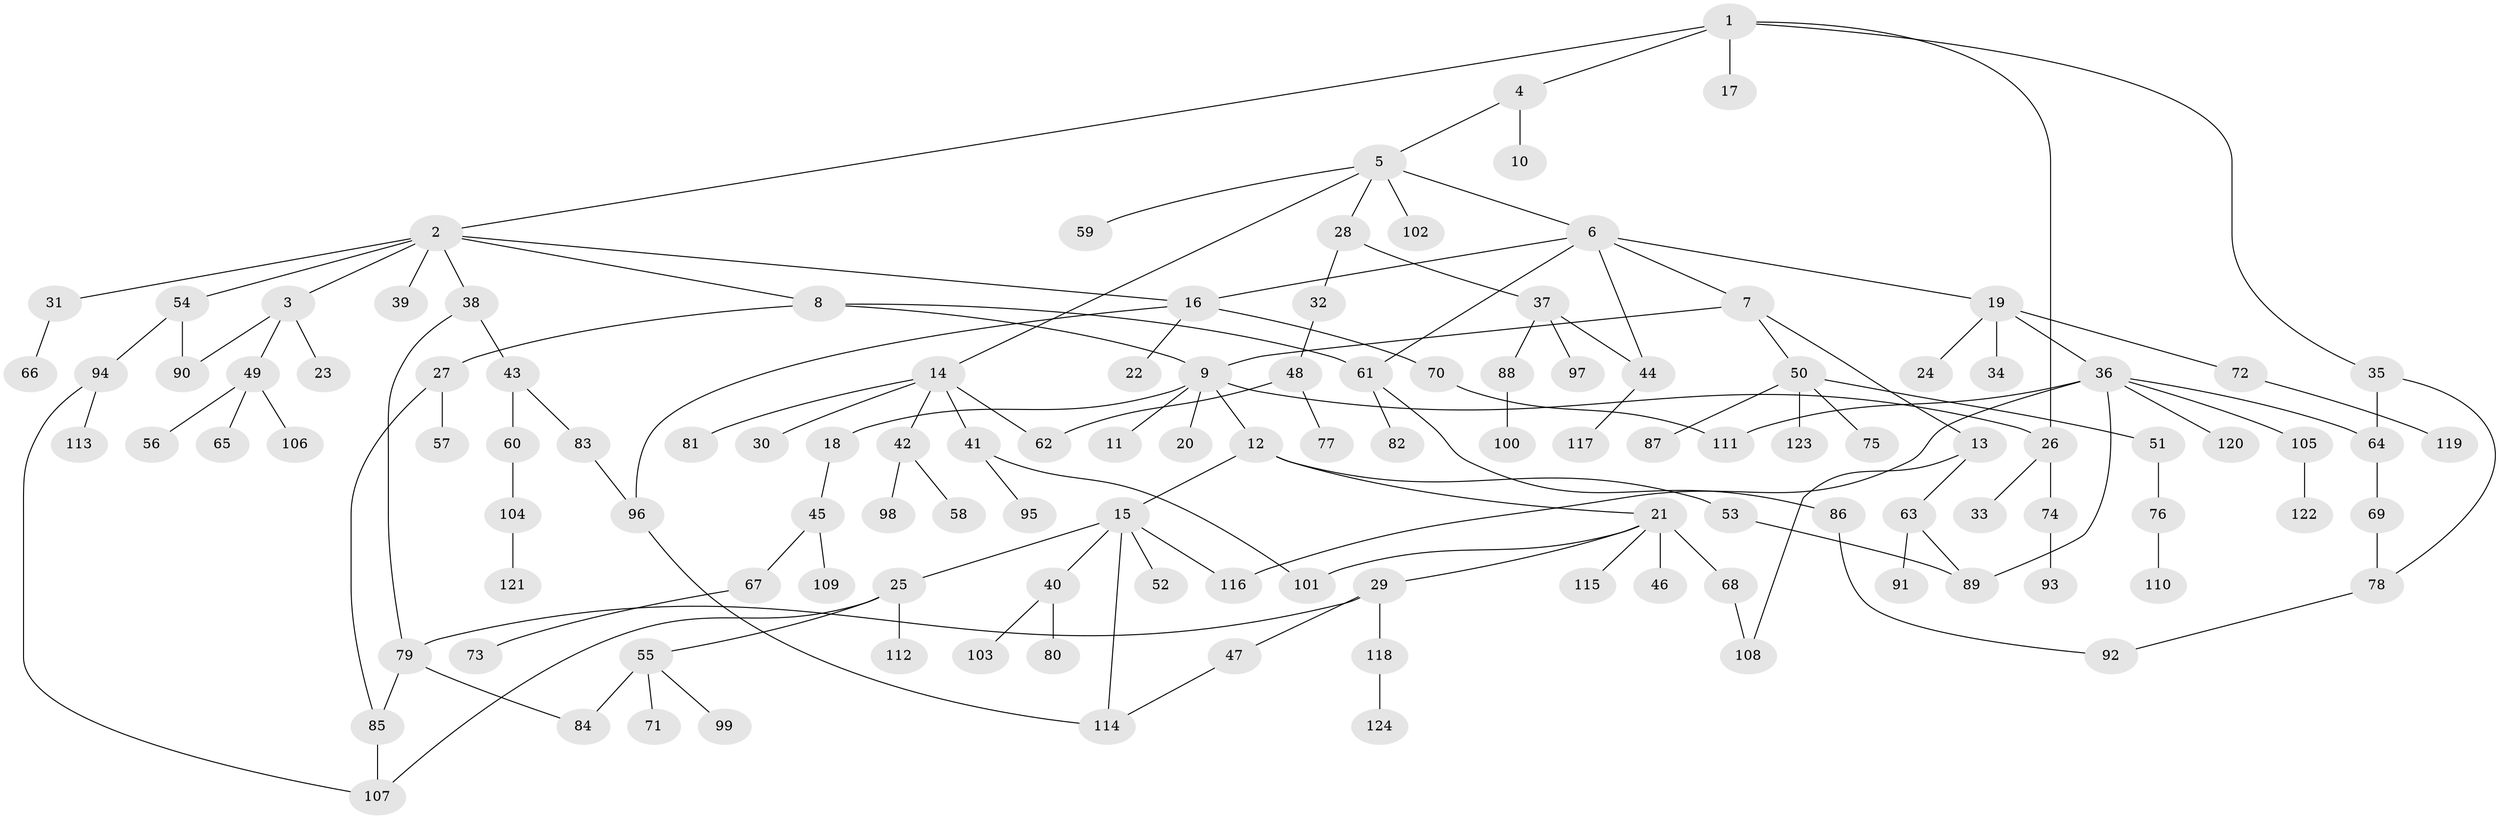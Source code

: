 // Generated by graph-tools (version 1.1) at 2025/49/03/09/25 03:49:23]
// undirected, 124 vertices, 147 edges
graph export_dot {
graph [start="1"]
  node [color=gray90,style=filled];
  1;
  2;
  3;
  4;
  5;
  6;
  7;
  8;
  9;
  10;
  11;
  12;
  13;
  14;
  15;
  16;
  17;
  18;
  19;
  20;
  21;
  22;
  23;
  24;
  25;
  26;
  27;
  28;
  29;
  30;
  31;
  32;
  33;
  34;
  35;
  36;
  37;
  38;
  39;
  40;
  41;
  42;
  43;
  44;
  45;
  46;
  47;
  48;
  49;
  50;
  51;
  52;
  53;
  54;
  55;
  56;
  57;
  58;
  59;
  60;
  61;
  62;
  63;
  64;
  65;
  66;
  67;
  68;
  69;
  70;
  71;
  72;
  73;
  74;
  75;
  76;
  77;
  78;
  79;
  80;
  81;
  82;
  83;
  84;
  85;
  86;
  87;
  88;
  89;
  90;
  91;
  92;
  93;
  94;
  95;
  96;
  97;
  98;
  99;
  100;
  101;
  102;
  103;
  104;
  105;
  106;
  107;
  108;
  109;
  110;
  111;
  112;
  113;
  114;
  115;
  116;
  117;
  118;
  119;
  120;
  121;
  122;
  123;
  124;
  1 -- 2;
  1 -- 4;
  1 -- 17;
  1 -- 26;
  1 -- 35;
  2 -- 3;
  2 -- 8;
  2 -- 16;
  2 -- 31;
  2 -- 38;
  2 -- 39;
  2 -- 54;
  3 -- 23;
  3 -- 49;
  3 -- 90;
  4 -- 5;
  4 -- 10;
  5 -- 6;
  5 -- 14;
  5 -- 28;
  5 -- 59;
  5 -- 102;
  6 -- 7;
  6 -- 19;
  6 -- 61;
  6 -- 44;
  6 -- 16;
  7 -- 9;
  7 -- 13;
  7 -- 50;
  8 -- 27;
  8 -- 9;
  8 -- 61;
  9 -- 11;
  9 -- 12;
  9 -- 18;
  9 -- 20;
  9 -- 26;
  12 -- 15;
  12 -- 21;
  12 -- 53;
  13 -- 63;
  13 -- 108;
  14 -- 30;
  14 -- 41;
  14 -- 42;
  14 -- 81;
  14 -- 62;
  15 -- 25;
  15 -- 40;
  15 -- 52;
  15 -- 114;
  15 -- 116;
  16 -- 22;
  16 -- 70;
  16 -- 96;
  18 -- 45;
  19 -- 24;
  19 -- 34;
  19 -- 36;
  19 -- 72;
  21 -- 29;
  21 -- 46;
  21 -- 68;
  21 -- 101;
  21 -- 115;
  25 -- 55;
  25 -- 107;
  25 -- 112;
  26 -- 33;
  26 -- 74;
  27 -- 57;
  27 -- 85;
  28 -- 32;
  28 -- 37;
  29 -- 47;
  29 -- 118;
  29 -- 79;
  31 -- 66;
  32 -- 48;
  35 -- 64;
  35 -- 78;
  36 -- 89;
  36 -- 105;
  36 -- 116;
  36 -- 120;
  36 -- 64;
  36 -- 111;
  37 -- 44;
  37 -- 88;
  37 -- 97;
  38 -- 43;
  38 -- 79;
  40 -- 80;
  40 -- 103;
  41 -- 95;
  41 -- 101;
  42 -- 58;
  42 -- 98;
  43 -- 60;
  43 -- 83;
  44 -- 117;
  45 -- 67;
  45 -- 109;
  47 -- 114;
  48 -- 62;
  48 -- 77;
  49 -- 56;
  49 -- 65;
  49 -- 106;
  50 -- 51;
  50 -- 75;
  50 -- 87;
  50 -- 123;
  51 -- 76;
  53 -- 89;
  54 -- 94;
  54 -- 90;
  55 -- 71;
  55 -- 99;
  55 -- 84;
  60 -- 104;
  61 -- 82;
  61 -- 86;
  63 -- 91;
  63 -- 89;
  64 -- 69;
  67 -- 73;
  68 -- 108;
  69 -- 78;
  70 -- 111;
  72 -- 119;
  74 -- 93;
  76 -- 110;
  78 -- 92;
  79 -- 84;
  79 -- 85;
  83 -- 96;
  85 -- 107;
  86 -- 92;
  88 -- 100;
  94 -- 113;
  94 -- 107;
  96 -- 114;
  104 -- 121;
  105 -- 122;
  118 -- 124;
}
